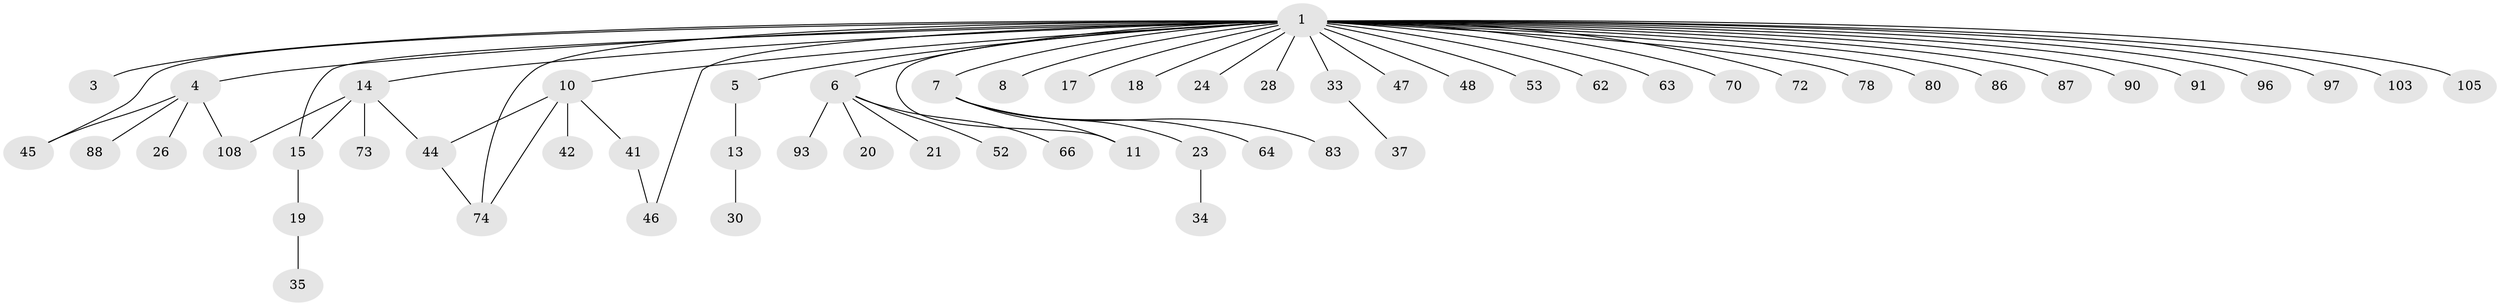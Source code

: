 // original degree distribution, {17: 0.008771929824561403, 22: 0.008771929824561403, 1: 0.5877192982456141, 5: 0.03508771929824561, 2: 0.20175438596491227, 6: 0.017543859649122806, 4: 0.05263157894736842, 3: 0.07017543859649122, 7: 0.017543859649122806}
// Generated by graph-tools (version 1.1) at 2025/14/03/09/25 04:14:43]
// undirected, 57 vertices, 64 edges
graph export_dot {
graph [start="1"]
  node [color=gray90,style=filled];
  1 [super="+27+2"];
  3;
  4;
  5;
  6 [super="+12+92"];
  7 [super="+16+50"];
  8 [super="+82+9+39"];
  10 [super="+22+32+94+68"];
  11;
  13;
  14 [super="+55+60"];
  15 [super="+40"];
  17;
  18;
  19 [super="+31"];
  20;
  21;
  23 [super="+29+38+100+113+69"];
  24 [super="+51"];
  26;
  28 [super="+67+43"];
  30;
  33 [super="+71"];
  34;
  35 [super="+54"];
  37 [super="+114"];
  41;
  42;
  44 [super="+102+111+49"];
  45 [super="+106"];
  46 [super="+76+85"];
  47;
  48;
  52;
  53;
  62;
  63;
  64;
  66 [super="+89+112+75"];
  70;
  72;
  73;
  74 [super="+95"];
  78;
  80;
  83;
  86 [super="+107"];
  87;
  88;
  90;
  91;
  93;
  96;
  97;
  103;
  105;
  108;
  1 -- 3;
  1 -- 5;
  1 -- 6;
  1 -- 8;
  1 -- 10;
  1 -- 14;
  1 -- 15;
  1 -- 28;
  1 -- 46;
  1 -- 53;
  1 -- 80;
  1 -- 87;
  1 -- 97;
  1 -- 103;
  1 -- 7 [weight=2];
  1 -- 74;
  1 -- 4;
  1 -- 70;
  1 -- 72;
  1 -- 11;
  1 -- 78;
  1 -- 17;
  1 -- 18;
  1 -- 86;
  1 -- 24;
  1 -- 90;
  1 -- 91;
  1 -- 96;
  1 -- 33;
  1 -- 105;
  1 -- 45;
  1 -- 47;
  1 -- 48;
  1 -- 62;
  1 -- 63;
  4 -- 26;
  4 -- 45;
  4 -- 88;
  4 -- 108;
  5 -- 13;
  6 -- 21;
  6 -- 52;
  6 -- 93;
  6 -- 66;
  6 -- 20;
  7 -- 23;
  7 -- 64;
  7 -- 83;
  7 -- 11;
  10 -- 42 [weight=2];
  10 -- 74;
  10 -- 41;
  10 -- 44;
  13 -- 30;
  14 -- 108;
  14 -- 73;
  14 -- 44;
  14 -- 15;
  15 -- 19;
  19 -- 35;
  23 -- 34;
  33 -- 37;
  41 -- 46;
  44 -- 74;
}
